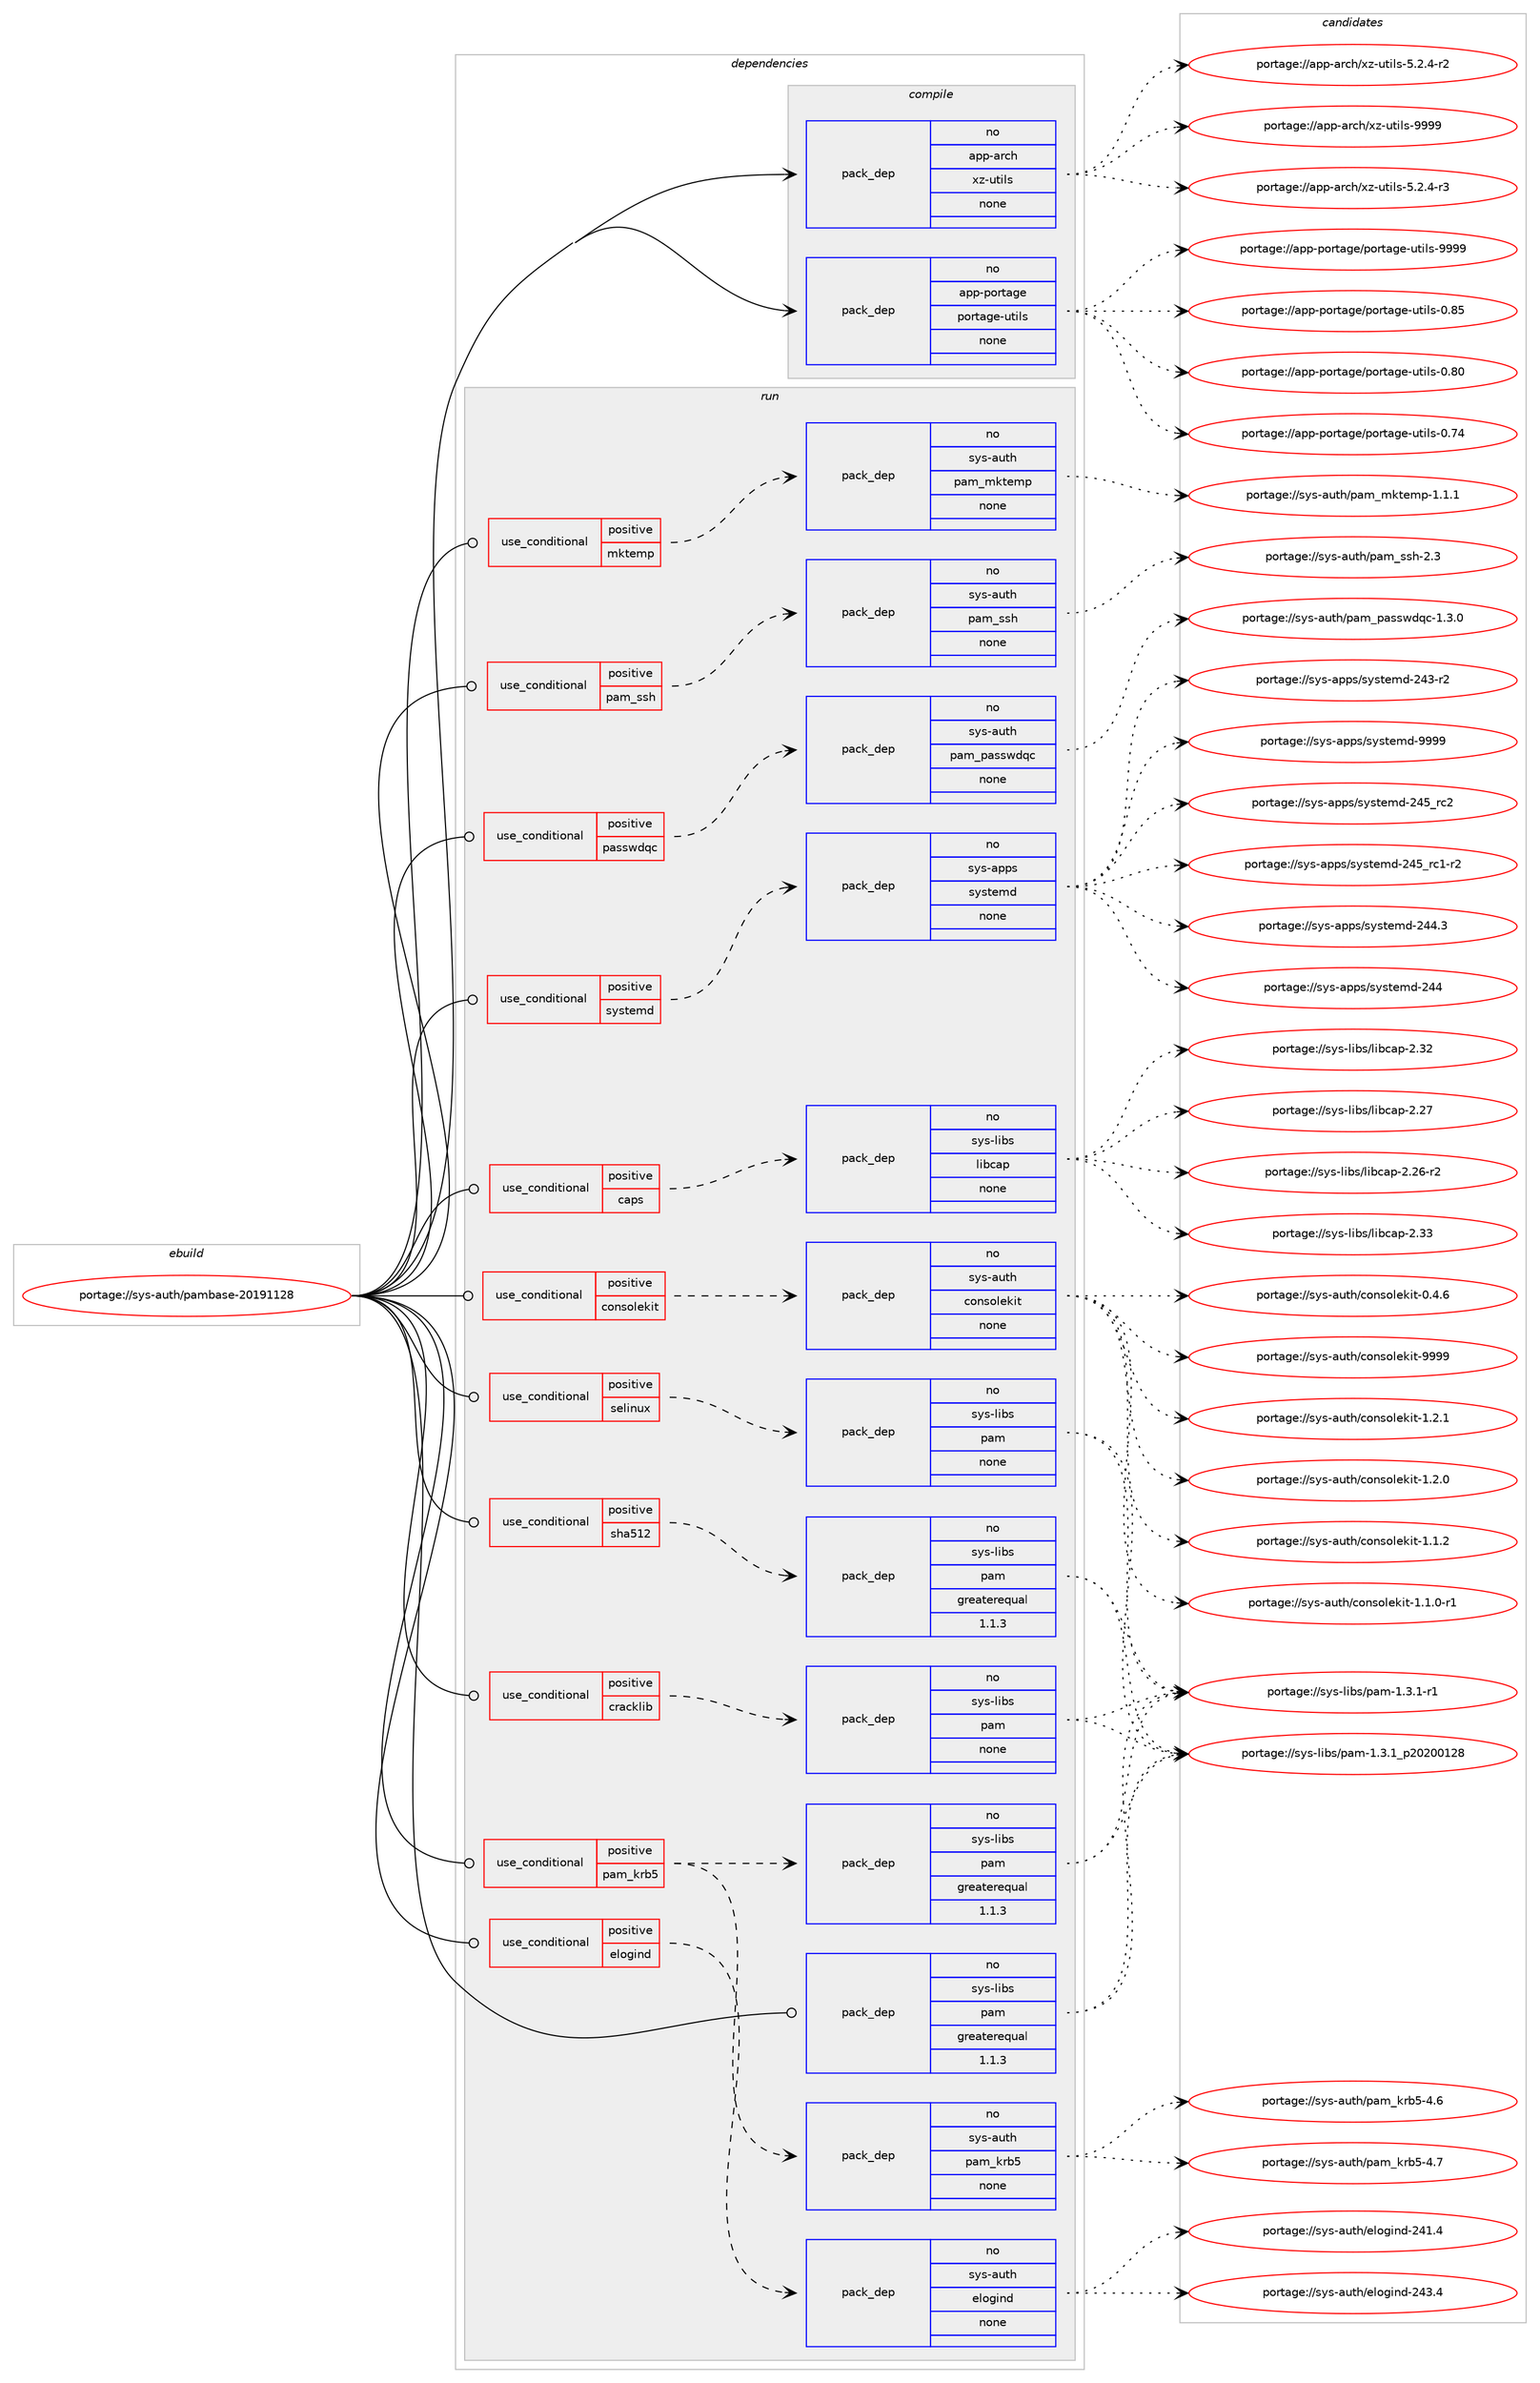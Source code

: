 digraph prolog {

# *************
# Graph options
# *************

newrank=true;
concentrate=true;
compound=true;
graph [rankdir=LR,fontname=Helvetica,fontsize=10,ranksep=1.5];#, ranksep=2.5, nodesep=0.2];
edge  [arrowhead=vee];
node  [fontname=Helvetica,fontsize=10];

# **********
# The ebuild
# **********

subgraph cluster_leftcol {
color=gray;
rank=same;
label=<<i>ebuild</i>>;
id [label="portage://sys-auth/pambase-20191128", color=red, width=4, href="../sys-auth/pambase-20191128.svg"];
}

# ****************
# The dependencies
# ****************

subgraph cluster_midcol {
color=gray;
label=<<i>dependencies</i>>;
subgraph cluster_compile {
fillcolor="#eeeeee";
style=filled;
label=<<i>compile</i>>;
subgraph pack22658 {
dependency28168 [label=<<TABLE BORDER="0" CELLBORDER="1" CELLSPACING="0" CELLPADDING="4" WIDTH="220"><TR><TD ROWSPAN="6" CELLPADDING="30">pack_dep</TD></TR><TR><TD WIDTH="110">no</TD></TR><TR><TD>app-arch</TD></TR><TR><TD>xz-utils</TD></TR><TR><TD>none</TD></TR><TR><TD></TD></TR></TABLE>>, shape=none, color=blue];
}
id:e -> dependency28168:w [weight=20,style="solid",arrowhead="vee"];
subgraph pack22659 {
dependency28169 [label=<<TABLE BORDER="0" CELLBORDER="1" CELLSPACING="0" CELLPADDING="4" WIDTH="220"><TR><TD ROWSPAN="6" CELLPADDING="30">pack_dep</TD></TR><TR><TD WIDTH="110">no</TD></TR><TR><TD>app-portage</TD></TR><TR><TD>portage-utils</TD></TR><TR><TD>none</TD></TR><TR><TD></TD></TR></TABLE>>, shape=none, color=blue];
}
id:e -> dependency28169:w [weight=20,style="solid",arrowhead="vee"];
}
subgraph cluster_compileandrun {
fillcolor="#eeeeee";
style=filled;
label=<<i>compile and run</i>>;
}
subgraph cluster_run {
fillcolor="#eeeeee";
style=filled;
label=<<i>run</i>>;
subgraph cond4827 {
dependency28170 [label=<<TABLE BORDER="0" CELLBORDER="1" CELLSPACING="0" CELLPADDING="4"><TR><TD ROWSPAN="3" CELLPADDING="10">use_conditional</TD></TR><TR><TD>positive</TD></TR><TR><TD>caps</TD></TR></TABLE>>, shape=none, color=red];
subgraph pack22660 {
dependency28171 [label=<<TABLE BORDER="0" CELLBORDER="1" CELLSPACING="0" CELLPADDING="4" WIDTH="220"><TR><TD ROWSPAN="6" CELLPADDING="30">pack_dep</TD></TR><TR><TD WIDTH="110">no</TD></TR><TR><TD>sys-libs</TD></TR><TR><TD>libcap</TD></TR><TR><TD>none</TD></TR><TR><TD></TD></TR></TABLE>>, shape=none, color=blue];
}
dependency28170:e -> dependency28171:w [weight=20,style="dashed",arrowhead="vee"];
}
id:e -> dependency28170:w [weight=20,style="solid",arrowhead="odot"];
subgraph cond4828 {
dependency28172 [label=<<TABLE BORDER="0" CELLBORDER="1" CELLSPACING="0" CELLPADDING="4"><TR><TD ROWSPAN="3" CELLPADDING="10">use_conditional</TD></TR><TR><TD>positive</TD></TR><TR><TD>consolekit</TD></TR></TABLE>>, shape=none, color=red];
subgraph pack22661 {
dependency28173 [label=<<TABLE BORDER="0" CELLBORDER="1" CELLSPACING="0" CELLPADDING="4" WIDTH="220"><TR><TD ROWSPAN="6" CELLPADDING="30">pack_dep</TD></TR><TR><TD WIDTH="110">no</TD></TR><TR><TD>sys-auth</TD></TR><TR><TD>consolekit</TD></TR><TR><TD>none</TD></TR><TR><TD></TD></TR></TABLE>>, shape=none, color=blue];
}
dependency28172:e -> dependency28173:w [weight=20,style="dashed",arrowhead="vee"];
}
id:e -> dependency28172:w [weight=20,style="solid",arrowhead="odot"];
subgraph cond4829 {
dependency28174 [label=<<TABLE BORDER="0" CELLBORDER="1" CELLSPACING="0" CELLPADDING="4"><TR><TD ROWSPAN="3" CELLPADDING="10">use_conditional</TD></TR><TR><TD>positive</TD></TR><TR><TD>cracklib</TD></TR></TABLE>>, shape=none, color=red];
subgraph pack22662 {
dependency28175 [label=<<TABLE BORDER="0" CELLBORDER="1" CELLSPACING="0" CELLPADDING="4" WIDTH="220"><TR><TD ROWSPAN="6" CELLPADDING="30">pack_dep</TD></TR><TR><TD WIDTH="110">no</TD></TR><TR><TD>sys-libs</TD></TR><TR><TD>pam</TD></TR><TR><TD>none</TD></TR><TR><TD></TD></TR></TABLE>>, shape=none, color=blue];
}
dependency28174:e -> dependency28175:w [weight=20,style="dashed",arrowhead="vee"];
}
id:e -> dependency28174:w [weight=20,style="solid",arrowhead="odot"];
subgraph cond4830 {
dependency28176 [label=<<TABLE BORDER="0" CELLBORDER="1" CELLSPACING="0" CELLPADDING="4"><TR><TD ROWSPAN="3" CELLPADDING="10">use_conditional</TD></TR><TR><TD>positive</TD></TR><TR><TD>elogind</TD></TR></TABLE>>, shape=none, color=red];
subgraph pack22663 {
dependency28177 [label=<<TABLE BORDER="0" CELLBORDER="1" CELLSPACING="0" CELLPADDING="4" WIDTH="220"><TR><TD ROWSPAN="6" CELLPADDING="30">pack_dep</TD></TR><TR><TD WIDTH="110">no</TD></TR><TR><TD>sys-auth</TD></TR><TR><TD>elogind</TD></TR><TR><TD>none</TD></TR><TR><TD></TD></TR></TABLE>>, shape=none, color=blue];
}
dependency28176:e -> dependency28177:w [weight=20,style="dashed",arrowhead="vee"];
}
id:e -> dependency28176:w [weight=20,style="solid",arrowhead="odot"];
subgraph cond4831 {
dependency28178 [label=<<TABLE BORDER="0" CELLBORDER="1" CELLSPACING="0" CELLPADDING="4"><TR><TD ROWSPAN="3" CELLPADDING="10">use_conditional</TD></TR><TR><TD>positive</TD></TR><TR><TD>mktemp</TD></TR></TABLE>>, shape=none, color=red];
subgraph pack22664 {
dependency28179 [label=<<TABLE BORDER="0" CELLBORDER="1" CELLSPACING="0" CELLPADDING="4" WIDTH="220"><TR><TD ROWSPAN="6" CELLPADDING="30">pack_dep</TD></TR><TR><TD WIDTH="110">no</TD></TR><TR><TD>sys-auth</TD></TR><TR><TD>pam_mktemp</TD></TR><TR><TD>none</TD></TR><TR><TD></TD></TR></TABLE>>, shape=none, color=blue];
}
dependency28178:e -> dependency28179:w [weight=20,style="dashed",arrowhead="vee"];
}
id:e -> dependency28178:w [weight=20,style="solid",arrowhead="odot"];
subgraph cond4832 {
dependency28180 [label=<<TABLE BORDER="0" CELLBORDER="1" CELLSPACING="0" CELLPADDING="4"><TR><TD ROWSPAN="3" CELLPADDING="10">use_conditional</TD></TR><TR><TD>positive</TD></TR><TR><TD>pam_krb5</TD></TR></TABLE>>, shape=none, color=red];
subgraph pack22665 {
dependency28181 [label=<<TABLE BORDER="0" CELLBORDER="1" CELLSPACING="0" CELLPADDING="4" WIDTH="220"><TR><TD ROWSPAN="6" CELLPADDING="30">pack_dep</TD></TR><TR><TD WIDTH="110">no</TD></TR><TR><TD>sys-libs</TD></TR><TR><TD>pam</TD></TR><TR><TD>greaterequal</TD></TR><TR><TD>1.1.3</TD></TR></TABLE>>, shape=none, color=blue];
}
dependency28180:e -> dependency28181:w [weight=20,style="dashed",arrowhead="vee"];
subgraph pack22666 {
dependency28182 [label=<<TABLE BORDER="0" CELLBORDER="1" CELLSPACING="0" CELLPADDING="4" WIDTH="220"><TR><TD ROWSPAN="6" CELLPADDING="30">pack_dep</TD></TR><TR><TD WIDTH="110">no</TD></TR><TR><TD>sys-auth</TD></TR><TR><TD>pam_krb5</TD></TR><TR><TD>none</TD></TR><TR><TD></TD></TR></TABLE>>, shape=none, color=blue];
}
dependency28180:e -> dependency28182:w [weight=20,style="dashed",arrowhead="vee"];
}
id:e -> dependency28180:w [weight=20,style="solid",arrowhead="odot"];
subgraph cond4833 {
dependency28183 [label=<<TABLE BORDER="0" CELLBORDER="1" CELLSPACING="0" CELLPADDING="4"><TR><TD ROWSPAN="3" CELLPADDING="10">use_conditional</TD></TR><TR><TD>positive</TD></TR><TR><TD>pam_ssh</TD></TR></TABLE>>, shape=none, color=red];
subgraph pack22667 {
dependency28184 [label=<<TABLE BORDER="0" CELLBORDER="1" CELLSPACING="0" CELLPADDING="4" WIDTH="220"><TR><TD ROWSPAN="6" CELLPADDING="30">pack_dep</TD></TR><TR><TD WIDTH="110">no</TD></TR><TR><TD>sys-auth</TD></TR><TR><TD>pam_ssh</TD></TR><TR><TD>none</TD></TR><TR><TD></TD></TR></TABLE>>, shape=none, color=blue];
}
dependency28183:e -> dependency28184:w [weight=20,style="dashed",arrowhead="vee"];
}
id:e -> dependency28183:w [weight=20,style="solid",arrowhead="odot"];
subgraph cond4834 {
dependency28185 [label=<<TABLE BORDER="0" CELLBORDER="1" CELLSPACING="0" CELLPADDING="4"><TR><TD ROWSPAN="3" CELLPADDING="10">use_conditional</TD></TR><TR><TD>positive</TD></TR><TR><TD>passwdqc</TD></TR></TABLE>>, shape=none, color=red];
subgraph pack22668 {
dependency28186 [label=<<TABLE BORDER="0" CELLBORDER="1" CELLSPACING="0" CELLPADDING="4" WIDTH="220"><TR><TD ROWSPAN="6" CELLPADDING="30">pack_dep</TD></TR><TR><TD WIDTH="110">no</TD></TR><TR><TD>sys-auth</TD></TR><TR><TD>pam_passwdqc</TD></TR><TR><TD>none</TD></TR><TR><TD></TD></TR></TABLE>>, shape=none, color=blue];
}
dependency28185:e -> dependency28186:w [weight=20,style="dashed",arrowhead="vee"];
}
id:e -> dependency28185:w [weight=20,style="solid",arrowhead="odot"];
subgraph cond4835 {
dependency28187 [label=<<TABLE BORDER="0" CELLBORDER="1" CELLSPACING="0" CELLPADDING="4"><TR><TD ROWSPAN="3" CELLPADDING="10">use_conditional</TD></TR><TR><TD>positive</TD></TR><TR><TD>selinux</TD></TR></TABLE>>, shape=none, color=red];
subgraph pack22669 {
dependency28188 [label=<<TABLE BORDER="0" CELLBORDER="1" CELLSPACING="0" CELLPADDING="4" WIDTH="220"><TR><TD ROWSPAN="6" CELLPADDING="30">pack_dep</TD></TR><TR><TD WIDTH="110">no</TD></TR><TR><TD>sys-libs</TD></TR><TR><TD>pam</TD></TR><TR><TD>none</TD></TR><TR><TD></TD></TR></TABLE>>, shape=none, color=blue];
}
dependency28187:e -> dependency28188:w [weight=20,style="dashed",arrowhead="vee"];
}
id:e -> dependency28187:w [weight=20,style="solid",arrowhead="odot"];
subgraph cond4836 {
dependency28189 [label=<<TABLE BORDER="0" CELLBORDER="1" CELLSPACING="0" CELLPADDING="4"><TR><TD ROWSPAN="3" CELLPADDING="10">use_conditional</TD></TR><TR><TD>positive</TD></TR><TR><TD>sha512</TD></TR></TABLE>>, shape=none, color=red];
subgraph pack22670 {
dependency28190 [label=<<TABLE BORDER="0" CELLBORDER="1" CELLSPACING="0" CELLPADDING="4" WIDTH="220"><TR><TD ROWSPAN="6" CELLPADDING="30">pack_dep</TD></TR><TR><TD WIDTH="110">no</TD></TR><TR><TD>sys-libs</TD></TR><TR><TD>pam</TD></TR><TR><TD>greaterequal</TD></TR><TR><TD>1.1.3</TD></TR></TABLE>>, shape=none, color=blue];
}
dependency28189:e -> dependency28190:w [weight=20,style="dashed",arrowhead="vee"];
}
id:e -> dependency28189:w [weight=20,style="solid",arrowhead="odot"];
subgraph cond4837 {
dependency28191 [label=<<TABLE BORDER="0" CELLBORDER="1" CELLSPACING="0" CELLPADDING="4"><TR><TD ROWSPAN="3" CELLPADDING="10">use_conditional</TD></TR><TR><TD>positive</TD></TR><TR><TD>systemd</TD></TR></TABLE>>, shape=none, color=red];
subgraph pack22671 {
dependency28192 [label=<<TABLE BORDER="0" CELLBORDER="1" CELLSPACING="0" CELLPADDING="4" WIDTH="220"><TR><TD ROWSPAN="6" CELLPADDING="30">pack_dep</TD></TR><TR><TD WIDTH="110">no</TD></TR><TR><TD>sys-apps</TD></TR><TR><TD>systemd</TD></TR><TR><TD>none</TD></TR><TR><TD></TD></TR></TABLE>>, shape=none, color=blue];
}
dependency28191:e -> dependency28192:w [weight=20,style="dashed",arrowhead="vee"];
}
id:e -> dependency28191:w [weight=20,style="solid",arrowhead="odot"];
subgraph pack22672 {
dependency28193 [label=<<TABLE BORDER="0" CELLBORDER="1" CELLSPACING="0" CELLPADDING="4" WIDTH="220"><TR><TD ROWSPAN="6" CELLPADDING="30">pack_dep</TD></TR><TR><TD WIDTH="110">no</TD></TR><TR><TD>sys-libs</TD></TR><TR><TD>pam</TD></TR><TR><TD>greaterequal</TD></TR><TR><TD>1.1.3</TD></TR></TABLE>>, shape=none, color=blue];
}
id:e -> dependency28193:w [weight=20,style="solid",arrowhead="odot"];
}
}

# **************
# The candidates
# **************

subgraph cluster_choices {
rank=same;
color=gray;
label=<<i>candidates</i>>;

subgraph choice22658 {
color=black;
nodesep=1;
choice9711211245971149910447120122451171161051081154557575757 [label="portage://app-arch/xz-utils-9999", color=red, width=4,href="../app-arch/xz-utils-9999.svg"];
choice9711211245971149910447120122451171161051081154553465046524511451 [label="portage://app-arch/xz-utils-5.2.4-r3", color=red, width=4,href="../app-arch/xz-utils-5.2.4-r3.svg"];
choice9711211245971149910447120122451171161051081154553465046524511450 [label="portage://app-arch/xz-utils-5.2.4-r2", color=red, width=4,href="../app-arch/xz-utils-5.2.4-r2.svg"];
dependency28168:e -> choice9711211245971149910447120122451171161051081154557575757:w [style=dotted,weight="100"];
dependency28168:e -> choice9711211245971149910447120122451171161051081154553465046524511451:w [style=dotted,weight="100"];
dependency28168:e -> choice9711211245971149910447120122451171161051081154553465046524511450:w [style=dotted,weight="100"];
}
subgraph choice22659 {
color=black;
nodesep=1;
choice9711211245112111114116971031014711211111411697103101451171161051081154557575757 [label="portage://app-portage/portage-utils-9999", color=red, width=4,href="../app-portage/portage-utils-9999.svg"];
choice9711211245112111114116971031014711211111411697103101451171161051081154548465653 [label="portage://app-portage/portage-utils-0.85", color=red, width=4,href="../app-portage/portage-utils-0.85.svg"];
choice9711211245112111114116971031014711211111411697103101451171161051081154548465648 [label="portage://app-portage/portage-utils-0.80", color=red, width=4,href="../app-portage/portage-utils-0.80.svg"];
choice9711211245112111114116971031014711211111411697103101451171161051081154548465552 [label="portage://app-portage/portage-utils-0.74", color=red, width=4,href="../app-portage/portage-utils-0.74.svg"];
dependency28169:e -> choice9711211245112111114116971031014711211111411697103101451171161051081154557575757:w [style=dotted,weight="100"];
dependency28169:e -> choice9711211245112111114116971031014711211111411697103101451171161051081154548465653:w [style=dotted,weight="100"];
dependency28169:e -> choice9711211245112111114116971031014711211111411697103101451171161051081154548465648:w [style=dotted,weight="100"];
dependency28169:e -> choice9711211245112111114116971031014711211111411697103101451171161051081154548465552:w [style=dotted,weight="100"];
}
subgraph choice22660 {
color=black;
nodesep=1;
choice1151211154510810598115471081059899971124550465151 [label="portage://sys-libs/libcap-2.33", color=red, width=4,href="../sys-libs/libcap-2.33.svg"];
choice1151211154510810598115471081059899971124550465150 [label="portage://sys-libs/libcap-2.32", color=red, width=4,href="../sys-libs/libcap-2.32.svg"];
choice1151211154510810598115471081059899971124550465055 [label="portage://sys-libs/libcap-2.27", color=red, width=4,href="../sys-libs/libcap-2.27.svg"];
choice11512111545108105981154710810598999711245504650544511450 [label="portage://sys-libs/libcap-2.26-r2", color=red, width=4,href="../sys-libs/libcap-2.26-r2.svg"];
dependency28171:e -> choice1151211154510810598115471081059899971124550465151:w [style=dotted,weight="100"];
dependency28171:e -> choice1151211154510810598115471081059899971124550465150:w [style=dotted,weight="100"];
dependency28171:e -> choice1151211154510810598115471081059899971124550465055:w [style=dotted,weight="100"];
dependency28171:e -> choice11512111545108105981154710810598999711245504650544511450:w [style=dotted,weight="100"];
}
subgraph choice22661 {
color=black;
nodesep=1;
choice115121115459711711610447991111101151111081011071051164557575757 [label="portage://sys-auth/consolekit-9999", color=red, width=4,href="../sys-auth/consolekit-9999.svg"];
choice11512111545971171161044799111110115111108101107105116454946504649 [label="portage://sys-auth/consolekit-1.2.1", color=red, width=4,href="../sys-auth/consolekit-1.2.1.svg"];
choice11512111545971171161044799111110115111108101107105116454946504648 [label="portage://sys-auth/consolekit-1.2.0", color=red, width=4,href="../sys-auth/consolekit-1.2.0.svg"];
choice11512111545971171161044799111110115111108101107105116454946494650 [label="portage://sys-auth/consolekit-1.1.2", color=red, width=4,href="../sys-auth/consolekit-1.1.2.svg"];
choice115121115459711711610447991111101151111081011071051164549464946484511449 [label="portage://sys-auth/consolekit-1.1.0-r1", color=red, width=4,href="../sys-auth/consolekit-1.1.0-r1.svg"];
choice11512111545971171161044799111110115111108101107105116454846524654 [label="portage://sys-auth/consolekit-0.4.6", color=red, width=4,href="../sys-auth/consolekit-0.4.6.svg"];
dependency28173:e -> choice115121115459711711610447991111101151111081011071051164557575757:w [style=dotted,weight="100"];
dependency28173:e -> choice11512111545971171161044799111110115111108101107105116454946504649:w [style=dotted,weight="100"];
dependency28173:e -> choice11512111545971171161044799111110115111108101107105116454946504648:w [style=dotted,weight="100"];
dependency28173:e -> choice11512111545971171161044799111110115111108101107105116454946494650:w [style=dotted,weight="100"];
dependency28173:e -> choice115121115459711711610447991111101151111081011071051164549464946484511449:w [style=dotted,weight="100"];
dependency28173:e -> choice11512111545971171161044799111110115111108101107105116454846524654:w [style=dotted,weight="100"];
}
subgraph choice22662 {
color=black;
nodesep=1;
choice11512111545108105981154711297109454946514649951125048504848495056 [label="portage://sys-libs/pam-1.3.1_p20200128", color=red, width=4,href="../sys-libs/pam-1.3.1_p20200128.svg"];
choice115121115451081059811547112971094549465146494511449 [label="portage://sys-libs/pam-1.3.1-r1", color=red, width=4,href="../sys-libs/pam-1.3.1-r1.svg"];
dependency28175:e -> choice11512111545108105981154711297109454946514649951125048504848495056:w [style=dotted,weight="100"];
dependency28175:e -> choice115121115451081059811547112971094549465146494511449:w [style=dotted,weight="100"];
}
subgraph choice22663 {
color=black;
nodesep=1;
choice115121115459711711610447101108111103105110100455052514652 [label="portage://sys-auth/elogind-243.4", color=red, width=4,href="../sys-auth/elogind-243.4.svg"];
choice115121115459711711610447101108111103105110100455052494652 [label="portage://sys-auth/elogind-241.4", color=red, width=4,href="../sys-auth/elogind-241.4.svg"];
dependency28177:e -> choice115121115459711711610447101108111103105110100455052514652:w [style=dotted,weight="100"];
dependency28177:e -> choice115121115459711711610447101108111103105110100455052494652:w [style=dotted,weight="100"];
}
subgraph choice22664 {
color=black;
nodesep=1;
choice1151211154597117116104471129710995109107116101109112454946494649 [label="portage://sys-auth/pam_mktemp-1.1.1", color=red, width=4,href="../sys-auth/pam_mktemp-1.1.1.svg"];
dependency28179:e -> choice1151211154597117116104471129710995109107116101109112454946494649:w [style=dotted,weight="100"];
}
subgraph choice22665 {
color=black;
nodesep=1;
choice11512111545108105981154711297109454946514649951125048504848495056 [label="portage://sys-libs/pam-1.3.1_p20200128", color=red, width=4,href="../sys-libs/pam-1.3.1_p20200128.svg"];
choice115121115451081059811547112971094549465146494511449 [label="portage://sys-libs/pam-1.3.1-r1", color=red, width=4,href="../sys-libs/pam-1.3.1-r1.svg"];
dependency28181:e -> choice11512111545108105981154711297109454946514649951125048504848495056:w [style=dotted,weight="100"];
dependency28181:e -> choice115121115451081059811547112971094549465146494511449:w [style=dotted,weight="100"];
}
subgraph choice22666 {
color=black;
nodesep=1;
choice1151211154597117116104471129710995107114985345524655 [label="portage://sys-auth/pam_krb5-4.7", color=red, width=4,href="../sys-auth/pam_krb5-4.7.svg"];
choice1151211154597117116104471129710995107114985345524654 [label="portage://sys-auth/pam_krb5-4.6", color=red, width=4,href="../sys-auth/pam_krb5-4.6.svg"];
dependency28182:e -> choice1151211154597117116104471129710995107114985345524655:w [style=dotted,weight="100"];
dependency28182:e -> choice1151211154597117116104471129710995107114985345524654:w [style=dotted,weight="100"];
}
subgraph choice22667 {
color=black;
nodesep=1;
choice115121115459711711610447112971099511511510445504651 [label="portage://sys-auth/pam_ssh-2.3", color=red, width=4,href="../sys-auth/pam_ssh-2.3.svg"];
dependency28184:e -> choice115121115459711711610447112971099511511510445504651:w [style=dotted,weight="100"];
}
subgraph choice22668 {
color=black;
nodesep=1;
choice11512111545971171161044711297109951129711511511910011399454946514648 [label="portage://sys-auth/pam_passwdqc-1.3.0", color=red, width=4,href="../sys-auth/pam_passwdqc-1.3.0.svg"];
dependency28186:e -> choice11512111545971171161044711297109951129711511511910011399454946514648:w [style=dotted,weight="100"];
}
subgraph choice22669 {
color=black;
nodesep=1;
choice11512111545108105981154711297109454946514649951125048504848495056 [label="portage://sys-libs/pam-1.3.1_p20200128", color=red, width=4,href="../sys-libs/pam-1.3.1_p20200128.svg"];
choice115121115451081059811547112971094549465146494511449 [label="portage://sys-libs/pam-1.3.1-r1", color=red, width=4,href="../sys-libs/pam-1.3.1-r1.svg"];
dependency28188:e -> choice11512111545108105981154711297109454946514649951125048504848495056:w [style=dotted,weight="100"];
dependency28188:e -> choice115121115451081059811547112971094549465146494511449:w [style=dotted,weight="100"];
}
subgraph choice22670 {
color=black;
nodesep=1;
choice11512111545108105981154711297109454946514649951125048504848495056 [label="portage://sys-libs/pam-1.3.1_p20200128", color=red, width=4,href="../sys-libs/pam-1.3.1_p20200128.svg"];
choice115121115451081059811547112971094549465146494511449 [label="portage://sys-libs/pam-1.3.1-r1", color=red, width=4,href="../sys-libs/pam-1.3.1-r1.svg"];
dependency28190:e -> choice11512111545108105981154711297109454946514649951125048504848495056:w [style=dotted,weight="100"];
dependency28190:e -> choice115121115451081059811547112971094549465146494511449:w [style=dotted,weight="100"];
}
subgraph choice22671 {
color=black;
nodesep=1;
choice1151211154597112112115471151211151161011091004557575757 [label="portage://sys-apps/systemd-9999", color=red, width=4,href="../sys-apps/systemd-9999.svg"];
choice11512111545971121121154711512111511610110910045505253951149950 [label="portage://sys-apps/systemd-245_rc2", color=red, width=4,href="../sys-apps/systemd-245_rc2.svg"];
choice115121115459711211211547115121115116101109100455052539511499494511450 [label="portage://sys-apps/systemd-245_rc1-r2", color=red, width=4,href="../sys-apps/systemd-245_rc1-r2.svg"];
choice115121115459711211211547115121115116101109100455052524651 [label="portage://sys-apps/systemd-244.3", color=red, width=4,href="../sys-apps/systemd-244.3.svg"];
choice11512111545971121121154711512111511610110910045505252 [label="portage://sys-apps/systemd-244", color=red, width=4,href="../sys-apps/systemd-244.svg"];
choice115121115459711211211547115121115116101109100455052514511450 [label="portage://sys-apps/systemd-243-r2", color=red, width=4,href="../sys-apps/systemd-243-r2.svg"];
dependency28192:e -> choice1151211154597112112115471151211151161011091004557575757:w [style=dotted,weight="100"];
dependency28192:e -> choice11512111545971121121154711512111511610110910045505253951149950:w [style=dotted,weight="100"];
dependency28192:e -> choice115121115459711211211547115121115116101109100455052539511499494511450:w [style=dotted,weight="100"];
dependency28192:e -> choice115121115459711211211547115121115116101109100455052524651:w [style=dotted,weight="100"];
dependency28192:e -> choice11512111545971121121154711512111511610110910045505252:w [style=dotted,weight="100"];
dependency28192:e -> choice115121115459711211211547115121115116101109100455052514511450:w [style=dotted,weight="100"];
}
subgraph choice22672 {
color=black;
nodesep=1;
choice11512111545108105981154711297109454946514649951125048504848495056 [label="portage://sys-libs/pam-1.3.1_p20200128", color=red, width=4,href="../sys-libs/pam-1.3.1_p20200128.svg"];
choice115121115451081059811547112971094549465146494511449 [label="portage://sys-libs/pam-1.3.1-r1", color=red, width=4,href="../sys-libs/pam-1.3.1-r1.svg"];
dependency28193:e -> choice11512111545108105981154711297109454946514649951125048504848495056:w [style=dotted,weight="100"];
dependency28193:e -> choice115121115451081059811547112971094549465146494511449:w [style=dotted,weight="100"];
}
}

}
